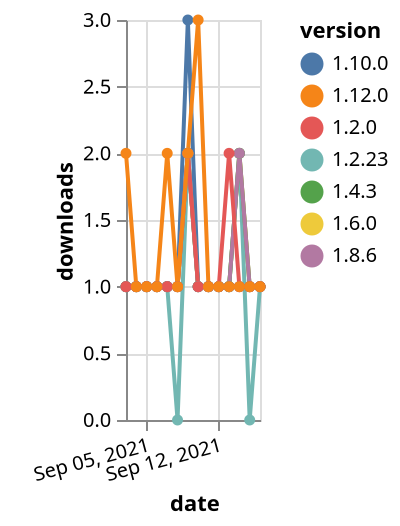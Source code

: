 {"$schema": "https://vega.github.io/schema/vega-lite/v5.json", "description": "A simple bar chart with embedded data.", "data": {"values": [{"date": "2021-09-03", "total": 208, "delta": 1, "version": "1.6.0"}, {"date": "2021-09-04", "total": 209, "delta": 1, "version": "1.6.0"}, {"date": "2021-09-05", "total": 210, "delta": 1, "version": "1.6.0"}, {"date": "2021-09-06", "total": 211, "delta": 1, "version": "1.6.0"}, {"date": "2021-09-07", "total": 212, "delta": 1, "version": "1.6.0"}, {"date": "2021-09-08", "total": 213, "delta": 1, "version": "1.6.0"}, {"date": "2021-09-09", "total": 215, "delta": 2, "version": "1.6.0"}, {"date": "2021-09-10", "total": 216, "delta": 1, "version": "1.6.0"}, {"date": "2021-09-11", "total": 217, "delta": 1, "version": "1.6.0"}, {"date": "2021-09-12", "total": 218, "delta": 1, "version": "1.6.0"}, {"date": "2021-09-13", "total": 219, "delta": 1, "version": "1.6.0"}, {"date": "2021-09-14", "total": 221, "delta": 2, "version": "1.6.0"}, {"date": "2021-09-15", "total": 222, "delta": 1, "version": "1.6.0"}, {"date": "2021-09-16", "total": 223, "delta": 1, "version": "1.6.0"}, {"date": "2021-09-03", "total": 260, "delta": 1, "version": "1.2.23"}, {"date": "2021-09-04", "total": 261, "delta": 1, "version": "1.2.23"}, {"date": "2021-09-05", "total": 262, "delta": 1, "version": "1.2.23"}, {"date": "2021-09-06", "total": 263, "delta": 1, "version": "1.2.23"}, {"date": "2021-09-07", "total": 264, "delta": 1, "version": "1.2.23"}, {"date": "2021-09-08", "total": 264, "delta": 0, "version": "1.2.23"}, {"date": "2021-09-09", "total": 266, "delta": 2, "version": "1.2.23"}, {"date": "2021-09-10", "total": 267, "delta": 1, "version": "1.2.23"}, {"date": "2021-09-11", "total": 268, "delta": 1, "version": "1.2.23"}, {"date": "2021-09-12", "total": 269, "delta": 1, "version": "1.2.23"}, {"date": "2021-09-13", "total": 270, "delta": 1, "version": "1.2.23"}, {"date": "2021-09-14", "total": 272, "delta": 2, "version": "1.2.23"}, {"date": "2021-09-15", "total": 272, "delta": 0, "version": "1.2.23"}, {"date": "2021-09-16", "total": 273, "delta": 1, "version": "1.2.23"}, {"date": "2021-09-03", "total": 193, "delta": 1, "version": "1.10.0"}, {"date": "2021-09-04", "total": 194, "delta": 1, "version": "1.10.0"}, {"date": "2021-09-05", "total": 195, "delta": 1, "version": "1.10.0"}, {"date": "2021-09-06", "total": 196, "delta": 1, "version": "1.10.0"}, {"date": "2021-09-07", "total": 197, "delta": 1, "version": "1.10.0"}, {"date": "2021-09-08", "total": 198, "delta": 1, "version": "1.10.0"}, {"date": "2021-09-09", "total": 201, "delta": 3, "version": "1.10.0"}, {"date": "2021-09-10", "total": 202, "delta": 1, "version": "1.10.0"}, {"date": "2021-09-11", "total": 203, "delta": 1, "version": "1.10.0"}, {"date": "2021-09-12", "total": 204, "delta": 1, "version": "1.10.0"}, {"date": "2021-09-13", "total": 205, "delta": 1, "version": "1.10.0"}, {"date": "2021-09-14", "total": 206, "delta": 1, "version": "1.10.0"}, {"date": "2021-09-15", "total": 207, "delta": 1, "version": "1.10.0"}, {"date": "2021-09-16", "total": 208, "delta": 1, "version": "1.10.0"}, {"date": "2021-09-03", "total": 212, "delta": 1, "version": "1.4.3"}, {"date": "2021-09-04", "total": 213, "delta": 1, "version": "1.4.3"}, {"date": "2021-09-05", "total": 214, "delta": 1, "version": "1.4.3"}, {"date": "2021-09-06", "total": 215, "delta": 1, "version": "1.4.3"}, {"date": "2021-09-07", "total": 216, "delta": 1, "version": "1.4.3"}, {"date": "2021-09-08", "total": 217, "delta": 1, "version": "1.4.3"}, {"date": "2021-09-09", "total": 219, "delta": 2, "version": "1.4.3"}, {"date": "2021-09-10", "total": 220, "delta": 1, "version": "1.4.3"}, {"date": "2021-09-11", "total": 221, "delta": 1, "version": "1.4.3"}, {"date": "2021-09-12", "total": 222, "delta": 1, "version": "1.4.3"}, {"date": "2021-09-13", "total": 223, "delta": 1, "version": "1.4.3"}, {"date": "2021-09-14", "total": 225, "delta": 2, "version": "1.4.3"}, {"date": "2021-09-15", "total": 226, "delta": 1, "version": "1.4.3"}, {"date": "2021-09-16", "total": 227, "delta": 1, "version": "1.4.3"}, {"date": "2021-09-03", "total": 171, "delta": 1, "version": "1.8.6"}, {"date": "2021-09-04", "total": 172, "delta": 1, "version": "1.8.6"}, {"date": "2021-09-05", "total": 173, "delta": 1, "version": "1.8.6"}, {"date": "2021-09-06", "total": 174, "delta": 1, "version": "1.8.6"}, {"date": "2021-09-07", "total": 175, "delta": 1, "version": "1.8.6"}, {"date": "2021-09-08", "total": 176, "delta": 1, "version": "1.8.6"}, {"date": "2021-09-09", "total": 178, "delta": 2, "version": "1.8.6"}, {"date": "2021-09-10", "total": 179, "delta": 1, "version": "1.8.6"}, {"date": "2021-09-11", "total": 180, "delta": 1, "version": "1.8.6"}, {"date": "2021-09-12", "total": 181, "delta": 1, "version": "1.8.6"}, {"date": "2021-09-13", "total": 182, "delta": 1, "version": "1.8.6"}, {"date": "2021-09-14", "total": 184, "delta": 2, "version": "1.8.6"}, {"date": "2021-09-15", "total": 185, "delta": 1, "version": "1.8.6"}, {"date": "2021-09-16", "total": 186, "delta": 1, "version": "1.8.6"}, {"date": "2021-09-03", "total": 248, "delta": 1, "version": "1.2.0"}, {"date": "2021-09-04", "total": 249, "delta": 1, "version": "1.2.0"}, {"date": "2021-09-05", "total": 250, "delta": 1, "version": "1.2.0"}, {"date": "2021-09-06", "total": 251, "delta": 1, "version": "1.2.0"}, {"date": "2021-09-07", "total": 252, "delta": 1, "version": "1.2.0"}, {"date": "2021-09-08", "total": 253, "delta": 1, "version": "1.2.0"}, {"date": "2021-09-09", "total": 255, "delta": 2, "version": "1.2.0"}, {"date": "2021-09-10", "total": 256, "delta": 1, "version": "1.2.0"}, {"date": "2021-09-11", "total": 257, "delta": 1, "version": "1.2.0"}, {"date": "2021-09-12", "total": 258, "delta": 1, "version": "1.2.0"}, {"date": "2021-09-13", "total": 260, "delta": 2, "version": "1.2.0"}, {"date": "2021-09-14", "total": 261, "delta": 1, "version": "1.2.0"}, {"date": "2021-09-15", "total": 262, "delta": 1, "version": "1.2.0"}, {"date": "2021-09-16", "total": 263, "delta": 1, "version": "1.2.0"}, {"date": "2021-09-03", "total": 119, "delta": 2, "version": "1.12.0"}, {"date": "2021-09-04", "total": 120, "delta": 1, "version": "1.12.0"}, {"date": "2021-09-05", "total": 121, "delta": 1, "version": "1.12.0"}, {"date": "2021-09-06", "total": 122, "delta": 1, "version": "1.12.0"}, {"date": "2021-09-07", "total": 124, "delta": 2, "version": "1.12.0"}, {"date": "2021-09-08", "total": 125, "delta": 1, "version": "1.12.0"}, {"date": "2021-09-09", "total": 127, "delta": 2, "version": "1.12.0"}, {"date": "2021-09-10", "total": 130, "delta": 3, "version": "1.12.0"}, {"date": "2021-09-11", "total": 131, "delta": 1, "version": "1.12.0"}, {"date": "2021-09-12", "total": 132, "delta": 1, "version": "1.12.0"}, {"date": "2021-09-13", "total": 133, "delta": 1, "version": "1.12.0"}, {"date": "2021-09-14", "total": 134, "delta": 1, "version": "1.12.0"}, {"date": "2021-09-15", "total": 135, "delta": 1, "version": "1.12.0"}, {"date": "2021-09-16", "total": 136, "delta": 1, "version": "1.12.0"}]}, "width": "container", "mark": {"type": "line", "point": {"filled": true}}, "encoding": {"x": {"field": "date", "type": "temporal", "timeUnit": "yearmonthdate", "title": "date", "axis": {"labelAngle": -15}}, "y": {"field": "delta", "type": "quantitative", "title": "downloads"}, "color": {"field": "version", "type": "nominal"}, "tooltip": {"field": "delta"}}}